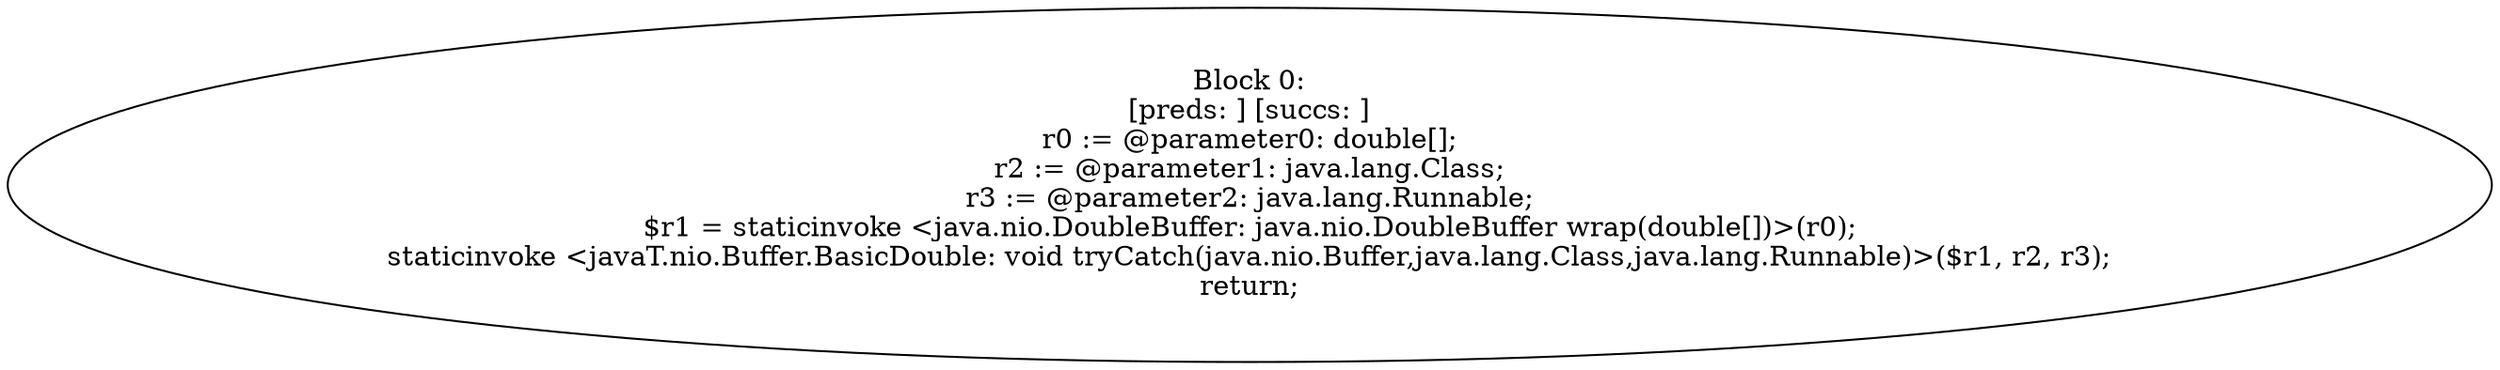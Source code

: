 digraph "unitGraph" {
    "Block 0:
[preds: ] [succs: ]
r0 := @parameter0: double[];
r2 := @parameter1: java.lang.Class;
r3 := @parameter2: java.lang.Runnable;
$r1 = staticinvoke <java.nio.DoubleBuffer: java.nio.DoubleBuffer wrap(double[])>(r0);
staticinvoke <javaT.nio.Buffer.BasicDouble: void tryCatch(java.nio.Buffer,java.lang.Class,java.lang.Runnable)>($r1, r2, r3);
return;
"
}
